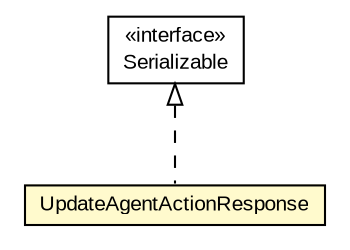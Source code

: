 #!/usr/local/bin/dot
#
# Class diagram 
# Generated by UMLGraph version R5_6-24-gf6e263 (http://www.umlgraph.org/)
#

digraph G {
	edge [fontname="arial",fontsize=10,labelfontname="arial",labelfontsize=10];
	node [fontname="arial",fontsize=10,shape=plaintext];
	nodesep=0.25;
	ranksep=0.5;
	// org.miloss.fgsms.services.interfaces.policyconfiguration.UpdateAgentActionResponse
	c406900 [label=<<table title="org.miloss.fgsms.services.interfaces.policyconfiguration.UpdateAgentActionResponse" border="0" cellborder="1" cellspacing="0" cellpadding="2" port="p" bgcolor="lemonChiffon" href="./UpdateAgentActionResponse.html">
		<tr><td><table border="0" cellspacing="0" cellpadding="1">
<tr><td align="center" balign="center"> UpdateAgentActionResponse </td></tr>
		</table></td></tr>
		</table>>, URL="./UpdateAgentActionResponse.html", fontname="arial", fontcolor="black", fontsize=10.0];
	//org.miloss.fgsms.services.interfaces.policyconfiguration.UpdateAgentActionResponse implements java.io.Serializable
	c407283:p -> c406900:p [dir=back,arrowtail=empty,style=dashed];
	// java.io.Serializable
	c407283 [label=<<table title="java.io.Serializable" border="0" cellborder="1" cellspacing="0" cellpadding="2" port="p" href="http://java.sun.com/j2se/1.4.2/docs/api/java/io/Serializable.html">
		<tr><td><table border="0" cellspacing="0" cellpadding="1">
<tr><td align="center" balign="center"> &#171;interface&#187; </td></tr>
<tr><td align="center" balign="center"> Serializable </td></tr>
		</table></td></tr>
		</table>>, URL="http://java.sun.com/j2se/1.4.2/docs/api/java/io/Serializable.html", fontname="arial", fontcolor="black", fontsize=10.0];
}

